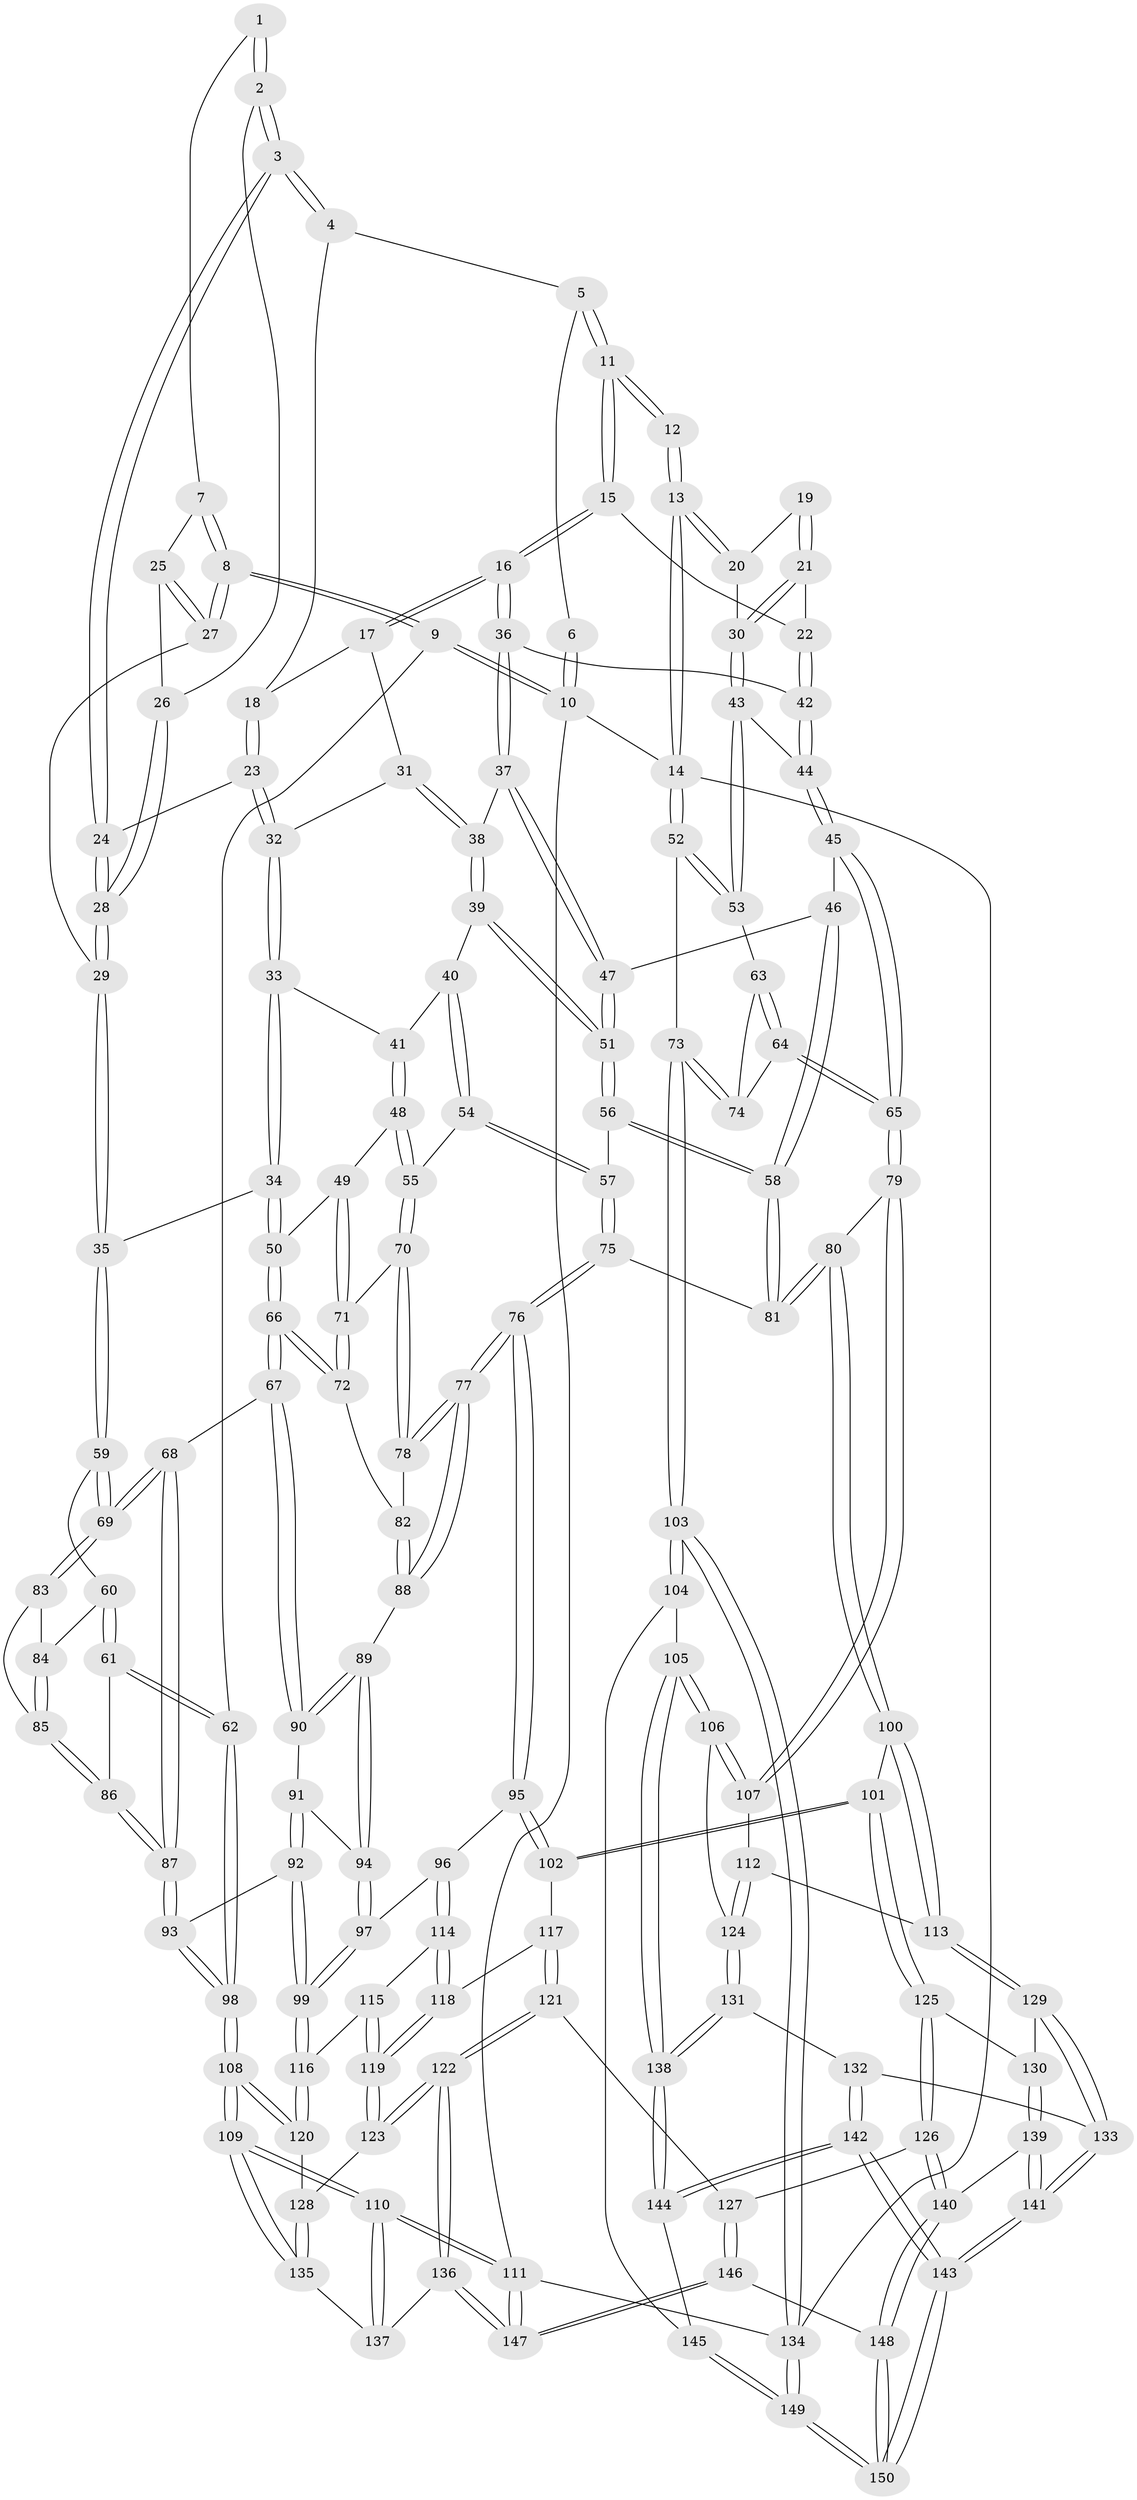 // coarse degree distribution, {4: 0.3333333333333333, 5: 0.3333333333333333, 6: 0.05333333333333334, 8: 0.02666666666666667, 7: 0.06666666666666667, 3: 0.16, 2: 0.02666666666666667}
// Generated by graph-tools (version 1.1) at 2025/21/03/04/25 18:21:15]
// undirected, 150 vertices, 372 edges
graph export_dot {
graph [start="1"]
  node [color=gray90,style=filled];
  1 [pos="+0.0865744182892467+0"];
  2 [pos="+0.1680705597931868+0.06984929852066835"];
  3 [pos="+0.1965025162113372+0.07711343065251162"];
  4 [pos="+0.3305798263044133+0"];
  5 [pos="+0.34114470613808906+0"];
  6 [pos="+0.06962062412560346+0"];
  7 [pos="+0.09012192392650878+0.06731141221853548"];
  8 [pos="+0+0.1945480027995015"];
  9 [pos="+0+0.184255814692092"];
  10 [pos="+0+0"];
  11 [pos="+0.6616244709347376+0"];
  12 [pos="+0.7684381268942104+0"];
  13 [pos="+1+0"];
  14 [pos="+1+0"];
  15 [pos="+0.6506283246869702+0"];
  16 [pos="+0.5858513843107014+0.11710199099460358"];
  17 [pos="+0.4808880740494975+0.13130543191789487"];
  18 [pos="+0.3343640503627023+0"];
  19 [pos="+0.8509798968380831+0.05527905426638213"];
  20 [pos="+0.9288406174931176+0.1075145742130679"];
  21 [pos="+0.8252663122146777+0.17668019011008487"];
  22 [pos="+0.8084571117187564+0.17089683330939312"];
  23 [pos="+0.3226095057217577+0.1401878525577572"];
  24 [pos="+0.22740201106739297+0.14865853264671045"];
  25 [pos="+0.11512018955899422+0.08169214428836934"];
  26 [pos="+0.13690790571684683+0.08528098969707311"];
  27 [pos="+0.05397951779734631+0.2377344631815157"];
  28 [pos="+0.14738609956863352+0.23122067083123093"];
  29 [pos="+0.12824258217035478+0.2624379233324173"];
  30 [pos="+0.8878255854672507+0.22911260663202826"];
  31 [pos="+0.4201527952368572+0.16738428005153935"];
  32 [pos="+0.34116363415923096+0.1625440039956777"];
  33 [pos="+0.32758800808643473+0.22392091440502299"];
  34 [pos="+0.19489685719806826+0.3169170533311105"];
  35 [pos="+0.138726509205444+0.2776803148245249"];
  36 [pos="+0.6119310879380276+0.19032687300781148"];
  37 [pos="+0.5809458843188235+0.2529278826283979"];
  38 [pos="+0.43499308331809866+0.22326187475930204"];
  39 [pos="+0.4305679102630874+0.3016283816281886"];
  40 [pos="+0.41704624455834033+0.30422694719438925"];
  41 [pos="+0.3722022678896988+0.29130317490940316"];
  42 [pos="+0.6519311254175446+0.20374652957038997"];
  43 [pos="+0.8953298756325015+0.24420451509009672"];
  44 [pos="+0.7542590149454766+0.3254720067417647"];
  45 [pos="+0.7355710161791825+0.3812690968274481"];
  46 [pos="+0.6025006925736464+0.3186003243596413"];
  47 [pos="+0.5766109660172856+0.26548836315110935"];
  48 [pos="+0.29873986032918826+0.355434266517744"];
  49 [pos="+0.2310575969093424+0.3497978354648026"];
  50 [pos="+0.211509347108145+0.3439230893095567"];
  51 [pos="+0.4870009540785017+0.32553399221291146"];
  52 [pos="+1+0.3096467630377596"];
  53 [pos="+0.9702467944665562+0.29145061474185985"];
  54 [pos="+0.3694609546646161+0.40750090425840907"];
  55 [pos="+0.365497944945137+0.40710469892351275"];
  56 [pos="+0.48710924349825613+0.33060234119470117"];
  57 [pos="+0.4343599846943729+0.4537677661048913"];
  58 [pos="+0.5921738202626476+0.47167859676138746"];
  59 [pos="+0.06298165667134743+0.41267895818693945"];
  60 [pos="+0.004624775515540081+0.4344303887593994"];
  61 [pos="+0+0.4430696712917059"];
  62 [pos="+0+0.43049076749789694"];
  63 [pos="+0.9018215504417649+0.38996947437675317"];
  64 [pos="+0.768198242994152+0.5269943678335396"];
  65 [pos="+0.7426070910320405+0.535416225785791"];
  66 [pos="+0.18407840852237925+0.4801793169655867"];
  67 [pos="+0.17127244031669844+0.4911905996826378"];
  68 [pos="+0.153742239338819+0.4909515338028112"];
  69 [pos="+0.1477009231194957+0.48938911411650415"];
  70 [pos="+0.3118437869805299+0.4611154373911138"];
  71 [pos="+0.3057747360054413+0.4584021560469823"];
  72 [pos="+0.18750081423904277+0.48116109014633823"];
  73 [pos="+1+0.5841117038663575"];
  74 [pos="+0.9897728623378654+0.5483728324525794"];
  75 [pos="+0.45537851764488746+0.5080353662238433"];
  76 [pos="+0.3731814461271193+0.5868503579900447"];
  77 [pos="+0.3645982362445436+0.5816512382991559"];
  78 [pos="+0.32907262083941863+0.5362658031200028"];
  79 [pos="+0.7409999108983617+0.5371844282904376"];
  80 [pos="+0.6064670655375214+0.5184928424056231"];
  81 [pos="+0.6029425631279871+0.5162885042639114"];
  82 [pos="+0.1954836638358375+0.4854806896876843"];
  83 [pos="+0.11739772430652794+0.4955476284418566"];
  84 [pos="+0.05100477975722714+0.47816215704576465"];
  85 [pos="+0.05248885023817453+0.530142691566237"];
  86 [pos="+0.047289430876024253+0.5355708428240884"];
  87 [pos="+0.05896060417367341+0.6017629380782041"];
  88 [pos="+0.2753512886695359+0.5825799896679484"];
  89 [pos="+0.27354940769676916+0.5830496297049567"];
  90 [pos="+0.17684306292251364+0.5553986820033135"];
  91 [pos="+0.17639056856843735+0.5577860103243821"];
  92 [pos="+0.12824917629065366+0.6657891357964383"];
  93 [pos="+0.05710310257906457+0.6159167328631306"];
  94 [pos="+0.23505560840372156+0.612151000021568"];
  95 [pos="+0.373201749679021+0.5872975920962951"];
  96 [pos="+0.27526779015981073+0.6770385408868028"];
  97 [pos="+0.23378370367835755+0.6160678278955958"];
  98 [pos="+0+0.658248486362488"];
  99 [pos="+0.1361151492616762+0.683718160841209"];
  100 [pos="+0.528955931629252+0.6758646626216858"];
  101 [pos="+0.45103621067428273+0.7094326800758187"];
  102 [pos="+0.42761931585309293+0.6909269115606982"];
  103 [pos="+1+0.7403883903267261"];
  104 [pos="+0.9538927664479929+0.772438128520443"];
  105 [pos="+0.9417466133626762+0.7693877300278058"];
  106 [pos="+0.7896352669830735+0.6700295653366503"];
  107 [pos="+0.7533280581947586+0.6208273704102266"];
  108 [pos="+0+0.7527965287829472"];
  109 [pos="+0+0.9248208447369853"];
  110 [pos="+0+1"];
  111 [pos="+0+1"];
  112 [pos="+0.6656275257814139+0.7077676901536147"];
  113 [pos="+0.6266346439829892+0.7395642117586099"];
  114 [pos="+0.27314615345389626+0.6803853907070487"];
  115 [pos="+0.26341739864833397+0.6904136017070269"];
  116 [pos="+0.13765956607560276+0.6902892627928774"];
  117 [pos="+0.3727667573706823+0.7215226461736568"];
  118 [pos="+0.3522942708682104+0.7296960762316784"];
  119 [pos="+0.28668886261676907+0.7829399274456812"];
  120 [pos="+0.12449613624705302+0.7407497487107957"];
  121 [pos="+0.3342410777930515+0.8750134977127763"];
  122 [pos="+0.30605274752656+0.8733849313989347"];
  123 [pos="+0.28268359385987063+0.8001570156571953"];
  124 [pos="+0.7319749895257728+0.8409674129212085"];
  125 [pos="+0.4623538171993046+0.78773025569588"];
  126 [pos="+0.3707175400608598+0.8745980650330081"];
  127 [pos="+0.3531360055237522+0.8772567492495199"];
  128 [pos="+0.12601951518216234+0.7459313968666329"];
  129 [pos="+0.6189266784028611+0.7722984203901652"];
  130 [pos="+0.5425656314800497+0.832066660769939"];
  131 [pos="+0.7310807046076675+0.844903624278449"];
  132 [pos="+0.7114858063144098+0.8495594181119153"];
  133 [pos="+0.6986841092805335+0.8496932486217839"];
  134 [pos="+1+1"];
  135 [pos="+0.11788984698259643+0.8279802870778816"];
  136 [pos="+0.20766849949329327+0.9533282422355107"];
  137 [pos="+0.14438015149817662+0.8871357774202074"];
  138 [pos="+0.7767014674486067+0.8708097467941313"];
  139 [pos="+0.5566437558652739+0.8898268933988274"];
  140 [pos="+0.45779763433404685+0.9479127659024074"];
  141 [pos="+0.6052440082915862+0.9333460118057562"];
  142 [pos="+0.7078995183178254+1"];
  143 [pos="+0.6746330011129233+1"];
  144 [pos="+0.793854340908276+0.9308471442948142"];
  145 [pos="+0.8902217286911185+0.9326258919935616"];
  146 [pos="+0.40872415162136194+1"];
  147 [pos="+0.16603835101363842+1"];
  148 [pos="+0.47519564637104217+1"];
  149 [pos="+1+1"];
  150 [pos="+0.6725716244230581+1"];
  1 -- 2;
  1 -- 2;
  1 -- 7;
  2 -- 3;
  2 -- 3;
  2 -- 26;
  3 -- 4;
  3 -- 4;
  3 -- 24;
  3 -- 24;
  4 -- 5;
  4 -- 18;
  5 -- 6;
  5 -- 11;
  5 -- 11;
  6 -- 10;
  6 -- 10;
  7 -- 8;
  7 -- 8;
  7 -- 25;
  8 -- 9;
  8 -- 9;
  8 -- 27;
  8 -- 27;
  9 -- 10;
  9 -- 10;
  9 -- 62;
  10 -- 14;
  10 -- 111;
  11 -- 12;
  11 -- 12;
  11 -- 15;
  11 -- 15;
  12 -- 13;
  12 -- 13;
  13 -- 14;
  13 -- 14;
  13 -- 20;
  13 -- 20;
  14 -- 52;
  14 -- 52;
  14 -- 134;
  15 -- 16;
  15 -- 16;
  15 -- 22;
  16 -- 17;
  16 -- 17;
  16 -- 36;
  16 -- 36;
  17 -- 18;
  17 -- 31;
  18 -- 23;
  18 -- 23;
  19 -- 20;
  19 -- 21;
  19 -- 21;
  20 -- 30;
  21 -- 22;
  21 -- 30;
  21 -- 30;
  22 -- 42;
  22 -- 42;
  23 -- 24;
  23 -- 32;
  23 -- 32;
  24 -- 28;
  24 -- 28;
  25 -- 26;
  25 -- 27;
  25 -- 27;
  26 -- 28;
  26 -- 28;
  27 -- 29;
  28 -- 29;
  28 -- 29;
  29 -- 35;
  29 -- 35;
  30 -- 43;
  30 -- 43;
  31 -- 32;
  31 -- 38;
  31 -- 38;
  32 -- 33;
  32 -- 33;
  33 -- 34;
  33 -- 34;
  33 -- 41;
  34 -- 35;
  34 -- 50;
  34 -- 50;
  35 -- 59;
  35 -- 59;
  36 -- 37;
  36 -- 37;
  36 -- 42;
  37 -- 38;
  37 -- 47;
  37 -- 47;
  38 -- 39;
  38 -- 39;
  39 -- 40;
  39 -- 51;
  39 -- 51;
  40 -- 41;
  40 -- 54;
  40 -- 54;
  41 -- 48;
  41 -- 48;
  42 -- 44;
  42 -- 44;
  43 -- 44;
  43 -- 53;
  43 -- 53;
  44 -- 45;
  44 -- 45;
  45 -- 46;
  45 -- 65;
  45 -- 65;
  46 -- 47;
  46 -- 58;
  46 -- 58;
  47 -- 51;
  47 -- 51;
  48 -- 49;
  48 -- 55;
  48 -- 55;
  49 -- 50;
  49 -- 71;
  49 -- 71;
  50 -- 66;
  50 -- 66;
  51 -- 56;
  51 -- 56;
  52 -- 53;
  52 -- 53;
  52 -- 73;
  53 -- 63;
  54 -- 55;
  54 -- 57;
  54 -- 57;
  55 -- 70;
  55 -- 70;
  56 -- 57;
  56 -- 58;
  56 -- 58;
  57 -- 75;
  57 -- 75;
  58 -- 81;
  58 -- 81;
  59 -- 60;
  59 -- 69;
  59 -- 69;
  60 -- 61;
  60 -- 61;
  60 -- 84;
  61 -- 62;
  61 -- 62;
  61 -- 86;
  62 -- 98;
  62 -- 98;
  63 -- 64;
  63 -- 64;
  63 -- 74;
  64 -- 65;
  64 -- 65;
  64 -- 74;
  65 -- 79;
  65 -- 79;
  66 -- 67;
  66 -- 67;
  66 -- 72;
  66 -- 72;
  67 -- 68;
  67 -- 90;
  67 -- 90;
  68 -- 69;
  68 -- 69;
  68 -- 87;
  68 -- 87;
  69 -- 83;
  69 -- 83;
  70 -- 71;
  70 -- 78;
  70 -- 78;
  71 -- 72;
  71 -- 72;
  72 -- 82;
  73 -- 74;
  73 -- 74;
  73 -- 103;
  73 -- 103;
  75 -- 76;
  75 -- 76;
  75 -- 81;
  76 -- 77;
  76 -- 77;
  76 -- 95;
  76 -- 95;
  77 -- 78;
  77 -- 78;
  77 -- 88;
  77 -- 88;
  78 -- 82;
  79 -- 80;
  79 -- 107;
  79 -- 107;
  80 -- 81;
  80 -- 81;
  80 -- 100;
  80 -- 100;
  82 -- 88;
  82 -- 88;
  83 -- 84;
  83 -- 85;
  84 -- 85;
  84 -- 85;
  85 -- 86;
  85 -- 86;
  86 -- 87;
  86 -- 87;
  87 -- 93;
  87 -- 93;
  88 -- 89;
  89 -- 90;
  89 -- 90;
  89 -- 94;
  89 -- 94;
  90 -- 91;
  91 -- 92;
  91 -- 92;
  91 -- 94;
  92 -- 93;
  92 -- 99;
  92 -- 99;
  93 -- 98;
  93 -- 98;
  94 -- 97;
  94 -- 97;
  95 -- 96;
  95 -- 102;
  95 -- 102;
  96 -- 97;
  96 -- 114;
  96 -- 114;
  97 -- 99;
  97 -- 99;
  98 -- 108;
  98 -- 108;
  99 -- 116;
  99 -- 116;
  100 -- 101;
  100 -- 113;
  100 -- 113;
  101 -- 102;
  101 -- 102;
  101 -- 125;
  101 -- 125;
  102 -- 117;
  103 -- 104;
  103 -- 104;
  103 -- 134;
  103 -- 134;
  104 -- 105;
  104 -- 145;
  105 -- 106;
  105 -- 106;
  105 -- 138;
  105 -- 138;
  106 -- 107;
  106 -- 107;
  106 -- 124;
  107 -- 112;
  108 -- 109;
  108 -- 109;
  108 -- 120;
  108 -- 120;
  109 -- 110;
  109 -- 110;
  109 -- 135;
  109 -- 135;
  110 -- 111;
  110 -- 111;
  110 -- 137;
  110 -- 137;
  111 -- 147;
  111 -- 147;
  111 -- 134;
  112 -- 113;
  112 -- 124;
  112 -- 124;
  113 -- 129;
  113 -- 129;
  114 -- 115;
  114 -- 118;
  114 -- 118;
  115 -- 116;
  115 -- 119;
  115 -- 119;
  116 -- 120;
  116 -- 120;
  117 -- 118;
  117 -- 121;
  117 -- 121;
  118 -- 119;
  118 -- 119;
  119 -- 123;
  119 -- 123;
  120 -- 128;
  121 -- 122;
  121 -- 122;
  121 -- 127;
  122 -- 123;
  122 -- 123;
  122 -- 136;
  122 -- 136;
  123 -- 128;
  124 -- 131;
  124 -- 131;
  125 -- 126;
  125 -- 126;
  125 -- 130;
  126 -- 127;
  126 -- 140;
  126 -- 140;
  127 -- 146;
  127 -- 146;
  128 -- 135;
  128 -- 135;
  129 -- 130;
  129 -- 133;
  129 -- 133;
  130 -- 139;
  130 -- 139;
  131 -- 132;
  131 -- 138;
  131 -- 138;
  132 -- 133;
  132 -- 142;
  132 -- 142;
  133 -- 141;
  133 -- 141;
  134 -- 149;
  134 -- 149;
  135 -- 137;
  136 -- 137;
  136 -- 147;
  136 -- 147;
  138 -- 144;
  138 -- 144;
  139 -- 140;
  139 -- 141;
  139 -- 141;
  140 -- 148;
  140 -- 148;
  141 -- 143;
  141 -- 143;
  142 -- 143;
  142 -- 143;
  142 -- 144;
  142 -- 144;
  143 -- 150;
  143 -- 150;
  144 -- 145;
  145 -- 149;
  145 -- 149;
  146 -- 147;
  146 -- 147;
  146 -- 148;
  148 -- 150;
  148 -- 150;
  149 -- 150;
  149 -- 150;
}
